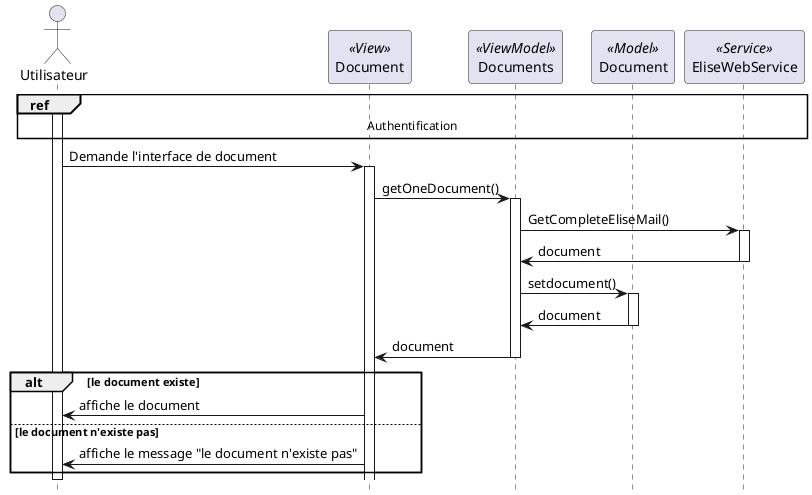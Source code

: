 @startuml sequence_preview

hide footbox


actor "Utilisateur" as user
participant "Document" as docView << View >>
participant "Documents" as documentVm << ViewModel >>
participant "Document" as documentM << Model >>
participant "EliseWebService" as ws << Service >>



ref over user, docView,docView,documentVm,documentM,ws : Authentification
activate user
user -> docView : Demande l'interface de document
activate docView
docView -> documentVm : getOneDocument()
activate documentVm
documentVm -> ws: GetCompleteEliseMail()
activate ws
ws -> documentVm: document
deactivate ws
documentVm -> documentM: setdocument()
activate documentM
documentM -> documentVm: document
deactivate documentM
documentVm -> docView: document
deactivate documentVm
alt le document existe
    docView -> user : affiche le document
else le document n'existe pas
    docView -> user : affiche le message "le document n'existe pas"
end
deactivate user